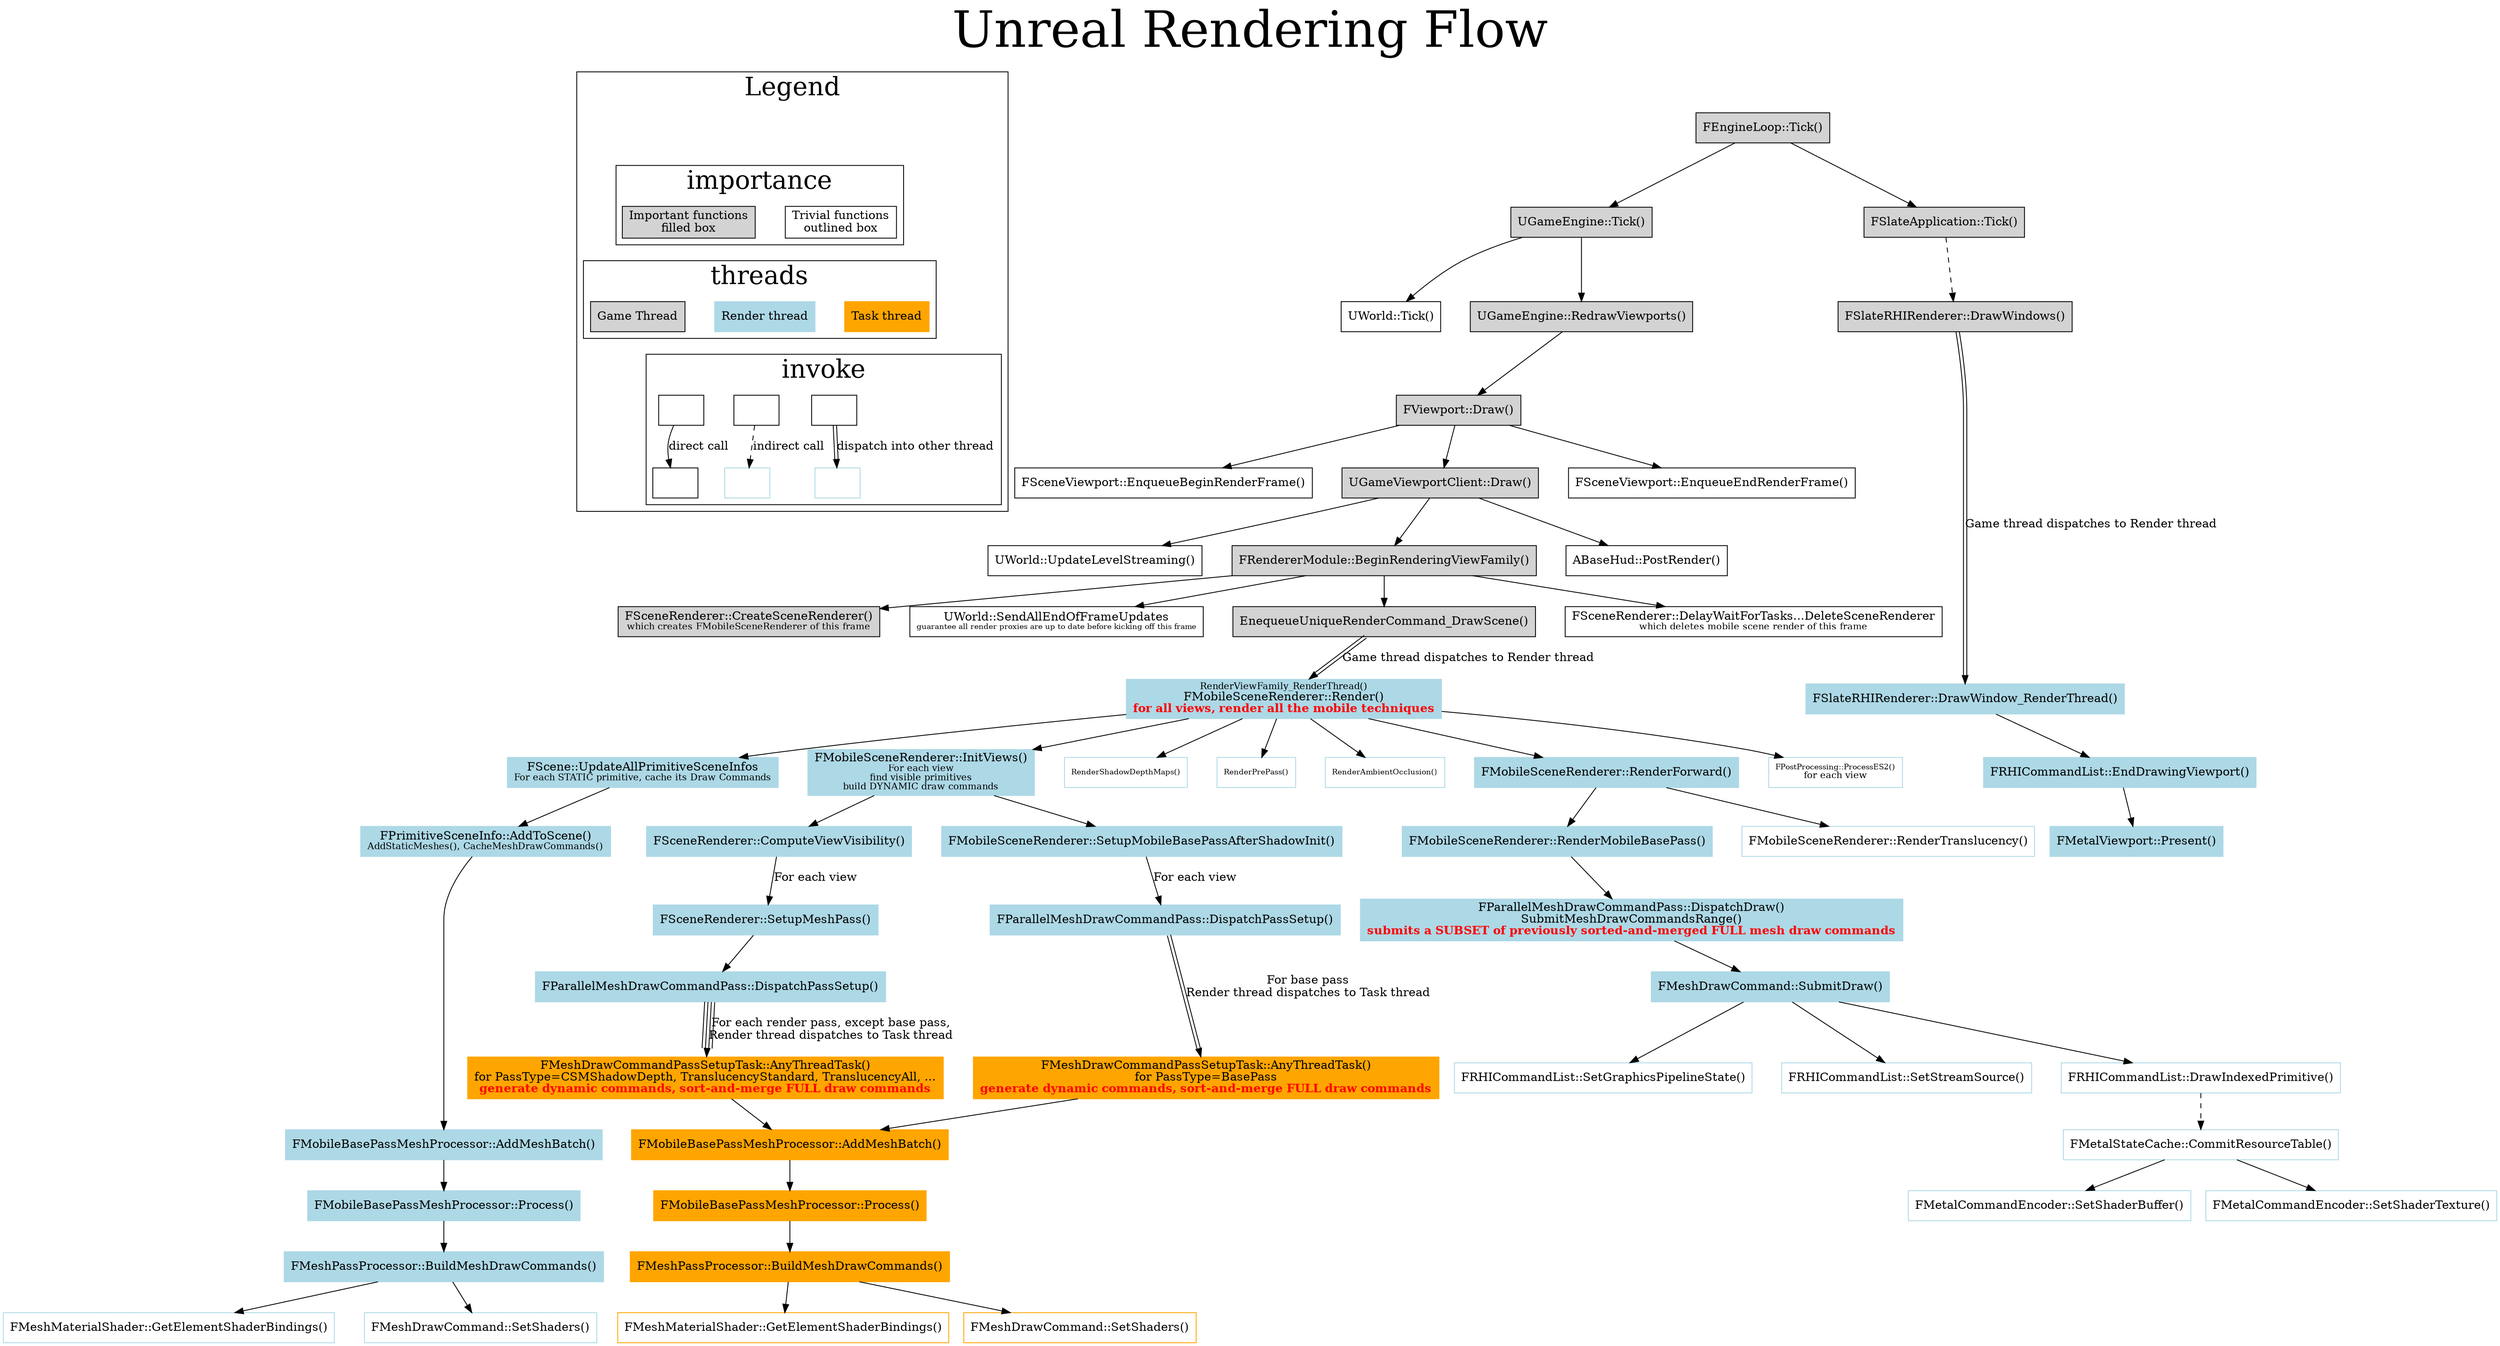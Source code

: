 digraph {

    labelloc="t";
    fontsize  = 60 // Make title stand out by giving a large font size
    label="Unreal Rendering Flow";

    rankdir="TD";

    
    subgraph cluster_01 { 
        label = "Legend";
        fontsize  = 30

        subgraph cluster_01 {
            label="threads";

            Game_Thread[label="Game Thread", shape=box, style="filled"]
            Render_thread[label="Render thread", shape=box, style="filled", color=lightblue]
            Task_thread[label="Task thread", shape=box, style="filled", color=orange]
            {
                rank = same;
                edge[style=invis];
                Game_Thread -> Render_thread -> Task_thread
                rankdir = LR;
            }
        }

        subgraph cluster_02 {
            label="importance"

            important[label=<Important functions<br/>filled box>, shape=box, style="filled"]
            trivial[label=<Trivial functions<br/>outlined box>, shape=box]
            {
                rank = same;
                edge[style=invis];
                important -> trivial
                rankdir = LR;
            }
        }


        subgraph cluster_03 {
            label="invoke"
            empty1[label="", shape=box]
            empty2[label="", shape=box]
            empty1 -> empty2[label="direct call"]

            empty5[label="", shape=box]
            empty6[label="", shape=box, color=lightblue]
            empty5 -> empty6[label="indirect call" style=dashed]
            
            empty3[label="", shape=box]
            empty4[label="", shape=box, color=lightblue]
            empty3 -> empty4[label=<dispatch into other thread> color="black:invis:black" penwidth=1]
            {
                rank = same;
                edge[style=invis];
                empty1 -> empty5 -> empty3
                rankdir = LR;
            }
        }
        


        {
            edge[style=invis];
            node[style=invis]
            
            row1 -> row2 -> row3;
            row1 -> important;
            row2 -> Game_Thread
            row3 -> empty1
        }

    }

    FEngineLoop_Tick[label="FEngineLoop::Tick()", shape=box, style="filled"]

    UWorld_Tick[label="UWorld::Tick()", shape=box]

    UGameEngine_Tick[label="UGameEngine::Tick()", shape=box, style="filled"]
    UGameEngine_RedrawViewports[label="UGameEngine::RedrawViewports()", shape=box, style="filled"]

    FSlateApplication_Tick[label="FSlateApplication::Tick()", shape=box, style="filled"]
    FSlateRHIRenderer_DrawWindows[label="FSlateRHIRenderer::DrawWindows()", shape=box, style="filled"]

    FSlateRHIRenderer_DrawWindow_RenderThread[label="FSlateRHIRenderer::DrawWindow_RenderThread()", shape=box, style="filled", color="lightblue"]

    FRHICommandList_EndDrawingViewport[label="FRHICommandList::EndDrawingViewport()", shape=box, style="filled", color="lightblue"]

    FMetalViewport_Present[label="FMetalViewport::Present()", shape=box, style="filled", color="lightblue"]

    FViewport_Draw[label="FViewport::Draw()", shape=box, style="filled"]
    FSceneViewport_EnqueueBeginRenderFrame[label="FSceneViewport::EnqueueBeginRenderFrame()", shape=box]
    UGameViewportClient_Draw[label="UGameViewportClient::Draw()", shape=box, style="filled"]
    FSceneViewport_EnqueueEndRenderFrame[label="FSceneViewport::EnqueueEndRenderFrame()", shape=box]

    UWorld_UpdateLevelStreaming[label="UWorld::UpdateLevelStreaming()", shape=box]
    FRendererModule_BeginRenderingViewFamily[label="FRendererModule::BeginRenderingViewFamily()", shape=box, style="filled"]
    ABaseHud_PostRender[label="ABaseHud::PostRender()", shape=box]

    UWorld_SendAllEndOfFrameUpdates[label=<UWorld::SendAllEndOfFrameUpdates<br/><font POINT-SIZE="9">guarantee all render proxies are up to date before kicking off this frame</font>>, shape=box]
    FSceneRenderer_CreateSceneRenderer[label=<FSceneRenderer::CreateSceneRenderer()<br/><font POINT-SIZE="11">which creates FMobileSceneRenderer of this frame</font>>, shape=box, style="filled"]
    EnequeueRenderCommand_DrawScene[label=<EnequeueUniqueRenderCommand_DrawScene()>, shape=box, style="filled"]
    DeleteSceneRenderer[label=<FSceneRenderer::DelayWaitForTasks...DeleteSceneRenderer<br/><font POINT-SIZE="11">which deletes mobile scene render of this frame</font>>, shape=box]

    FMobileSceneRenderer_Render[label=<<font POINT-SIZE="11">RenderViewFamily_RenderThread()<br/></font>FMobileSceneRenderer::Render()<br/><b><font color="red">for all views, render all the mobile techniques</font></b>>, shape=box, style="filled" color=lightblue]

    FScene_UpdateAllPrimitiveSceneInfos[label=<FScene::UpdateAllPrimitiveSceneInfos<br/><font POINT-SIZE="11">For each STATIC primitive, cache its Draw Commands</font>>, shape=box, style="filled" color=lightblue]

    FMobileSceneRenderer_InitViews[label=<FMobileSceneRenderer::InitViews()<br/><font POINT-SIZE="11">For each view<br/>find visible primitives<br/>build DYNAMIC draw commands</font>>, shape=box, style="filled" color=lightblue]


    
    FSceneRenderer_ComputeViewVisibility[label=<FSceneRenderer::ComputeViewVisibility()>, shape=box, style="filled" color=lightblue]

    FSceneRenderer_SetupMeshPass[label=<FSceneRenderer::SetupMeshPass()>, shape=box, style="filled" color=lightblue]


    FMobileSceneRenderer_SetupMobileBasePassAfterShadowInit[label=<FMobileSceneRenderer::SetupMobileBasePassAfterShadowInit()>, shape=box, style="filled" color=lightblue]

    FMeshDrawCommandPassSetupTask_AnyThreadTask_OtherPass[label=<FMeshDrawCommandPassSetupTask::AnyThreadTask()<br/>for PassType=CSMShadowDepth, TranslucencyStandard, TranslucencyAll, ...<br/><b><font color="red">generate dynamic commands, sort-and-merge FULL draw commands</font></b>>, shape=box, style="filled" color=orange]

    FMeshDrawCommandPassSetupTask_AnyThreadTask_BasePass[label=<FMeshDrawCommandPassSetupTask::AnyThreadTask()<br/>for PassType=BasePass<br/><b><font color="red">generate dynamic commands, sort-and-merge FULL draw commands</font></b>>, shape=box, style="filled" color=orange]

    FSceneRenderer_RenderShadowDepthMaps[label=<RenderShadowDepthMaps()>, shape=box, color=lightblue fontsize=9]
    
    FMobileSceneRenderer_RenderPrePass[label=<RenderPrePass()>, shape=box, color=lightblue fontsize=9]

    FMobileSceneRenderer_RenderAmbientOcclusion[label=<RenderAmbientOcclusion()>, shape=box, color=lightblue fontsize=9]

    FMobileSceneRenderer_RenderForward[label=<FMobileSceneRenderer::RenderForward()>, shape=box, style="filled" color=lightblue]

    FPostProcessing_ProcessES2[label=<FPostProcessing::ProcessES2()<br/><font POINT-SIZE="11">for each view</font>>, shape=box, color=lightblue fontsize=9]

    FMobileSceneRenderer_RenderMobileBasePass[label=<FMobileSceneRenderer::RenderMobileBasePass()>, shape=box, style="filled" color=lightblue]

    FMobileSceneRenderer_RenderTranslucency[label=<FMobileSceneRenderer::RenderTranslucency()>, shape=box, color=lightblue]


    FPrimitiveSceneInfo_AddToScene[label=<FPrimitiveSceneInfo::AddToScene()<br/><font POINT-SIZE="11">AddStaticMeshes(), CacheMeshDrawCommands()</font>>, shape=box, style="filled" color=lightblue]

    FParallelMeshDrawCommandPass_DispatchPassSetup_BasePass[label=<FParallelMeshDrawCommandPass::DispatchPassSetup()>, shape=box, style="filled" color=lightblue]
    FParallelMeshDrawCommandPass_DispatchPassSetup_OtherPass[label=<FParallelMeshDrawCommandPass::DispatchPassSetup()>, shape=box, style="filled" color=lightblue]
    FParallelMeshDrawCommandPass_DispatchDraw[label=<FParallelMeshDrawCommandPass::DispatchDraw()<br/>SubmitMeshDrawCommandsRange()<br/><b><font color="red">submits a SUBSET of previously sorted-and-merged FULL mesh draw commands</font></b>>, shape=box, style="filled" color=lightblue]



    FMobileBasePassMeshProcessor_AddMeshBatch[label=<FMobileBasePassMeshProcessor::AddMeshBatch()>, shape=box, style="filled" color=lightblue]
    FMobileBasePassMeshProcessor_Process[label=<FMobileBasePassMeshProcessor::Process()>, shape=box, style="filled" color=lightblue]
    FMeshPassProcessor_BuildMeshDrawCommands[label=<FMeshPassProcessor::BuildMeshDrawCommands()>, shape=box, style="filled" color=lightblue]
    FMeshMaterialShader_GetElementShaderBindings[label=<FMeshMaterialShader::GetElementShaderBindings()>, shape=box, color=lightblue]
    FMeshDrawCommand_SetShaders[label=<FMeshDrawCommand::SetShaders()>, shape=box, color=lightblue]

    FMobileBasePassMeshProcessor_AddMeshBatch_TaskThread[label=<FMobileBasePassMeshProcessor::AddMeshBatch()>, shape=box, style="filled" color=orange]
    FMobileBasePassMeshProcessor_Process_TaskThread[label=<FMobileBasePassMeshProcessor::Process()>, shape=box, style="filled" color=orange]
    FMeshPassProcessor_BuildMeshDrawCommands_TaskThread[label=<FMeshPassProcessor::BuildMeshDrawCommands()>, shape=box, style="filled" color=orange]
    FMeshMaterialShader_GetElementShaderBindings_TaskThread[label=<FMeshMaterialShader::GetElementShaderBindings()>, shape=box, color=orange]
    FMeshDrawCommand_SetShaders_TaskThread[label=<FMeshDrawCommand::SetShaders()>, shape=box, color=orange]


    FMeshDrawCommand_SubmitDraw[label=<FMeshDrawCommand::SubmitDraw()>, shape=box, color=lightblue, style="filled"]

    FRHICommandList_SetGraphicsPipelineState[label=<FRHICommandList::SetGraphicsPipelineState()>, shape=box, color=lightblue]
    FRHICommandList_SetStreamSource[label=<FRHICommandList::SetStreamSource()>, shape=box, color=lightblue]
    FRHICommandList_DrawIndexedPrimitive[label=<FRHICommandList::DrawIndexedPrimitive()>, shape=box, color=lightblue]


    FMetalStateCache_CommitResourceTable[label=<FMetalStateCache::CommitResourceTable()>, shape=box, color=lightblue]

    FMetalCommandEncoder_SetShaderBuffer[label=<FMetalCommandEncoder::SetShaderBuffer()>, shape=box, color=lightblue]
    FMetalCommandEncoder_SetShaderTexture[label=<FMetalCommandEncoder::SetShaderTexture()>, shape=box, color=lightblue]




    {
        FEngineLoop_Tick -> UGameEngine_Tick
        FEngineLoop_Tick -> FSlateApplication_Tick
        FSlateApplication_Tick -> FSlateRHIRenderer_DrawWindows[style=dashed]
        FSlateRHIRenderer_DrawWindows -> FSlateRHIRenderer_DrawWindow_RenderThread[label="Game thread dispatches to Render thread" color="black:invis:black" penwidth=1]
        FSlateRHIRenderer_DrawWindow_RenderThread -> FRHICommandList_EndDrawingViewport
        FRHICommandList_EndDrawingViewport -> FMetalViewport_Present

        UGameEngine_Tick -> UWorld_Tick
        UGameEngine_Tick -> UGameEngine_RedrawViewports
        {
            rank = same;
            // Here you enforce the desired order with "invisible" edges and arrowheads
            edge[style=invis];
            UWorld_Tick -> UGameEngine_RedrawViewports
            rankdir = LR;
        }

        UGameEngine_RedrawViewports -> FViewport_Draw

        FViewport_Draw -> FSceneViewport_EnqueueBeginRenderFrame
        FViewport_Draw -> UGameViewportClient_Draw
        FViewport_Draw -> FSceneViewport_EnqueueEndRenderFrame
        {
            rank = same;
            // Here you enforce the desired order with "invisible" edges and arrowheads
            edge[style=invis];
            FSceneViewport_EnqueueBeginRenderFrame -> UGameViewportClient_Draw -> FSceneViewport_EnqueueEndRenderFrame
            rankdir = LR;
        }

        UGameViewportClient_Draw -> UWorld_UpdateLevelStreaming
        UGameViewportClient_Draw -> FRendererModule_BeginRenderingViewFamily
        UGameViewportClient_Draw -> ABaseHud_PostRender
        {
            rank = same;
            // Here you enforce the desired order with "invisible" edges and arrowheads
            edge[style=invis];
            UWorld_UpdateLevelStreaming -> FRendererModule_BeginRenderingViewFamily -> ABaseHud_PostRender
        }

        FRendererModule_BeginRenderingViewFamily -> FSceneRenderer_CreateSceneRenderer
        FRendererModule_BeginRenderingViewFamily -> UWorld_SendAllEndOfFrameUpdates
        FRendererModule_BeginRenderingViewFamily -> EnequeueRenderCommand_DrawScene
        FRendererModule_BeginRenderingViewFamily -> DeleteSceneRenderer
        {
            rank = same;
            // Here you enforce the desired order with "invisible" edges and arrowheads
            edge[style=invis];
            FSceneRenderer_CreateSceneRenderer -> UWorld_SendAllEndOfFrameUpdates -> EnequeueRenderCommand_DrawScene -> DeleteSceneRenderer
            rankdir = LR;
        }

        EnequeueRenderCommand_DrawScene -> FMobileSceneRenderer_Render [label="Game thread dispatches to Render thread" color="black:invis:black" penwidth=1]

        EnequeueRenderCommand_DrawScene -> FSlateRHIRenderer_DrawWindow_RenderThread[style=invis]

        FMobileSceneRenderer_Render -> FScene_UpdateAllPrimitiveSceneInfos
        FMobileSceneRenderer_Render -> FMobileSceneRenderer_InitViews
        FMobileSceneRenderer_Render -> FSceneRenderer_RenderShadowDepthMaps
        FMobileSceneRenderer_Render -> FMobileSceneRenderer_RenderPrePass
        FMobileSceneRenderer_Render -> FMobileSceneRenderer_RenderAmbientOcclusion
        FMobileSceneRenderer_Render -> FMobileSceneRenderer_RenderForward
        FMobileSceneRenderer_Render -> FPostProcessing_ProcessES2
        {
            rank = same;
            // Here you enforce the desired order with "invisible" edges and arrowheads
            edge[style=invis];
            FScene_UpdateAllPrimitiveSceneInfos -> FMobileSceneRenderer_InitViews -> FSceneRenderer_RenderShadowDepthMaps -> FMobileSceneRenderer_RenderPrePass -> FMobileSceneRenderer_RenderAmbientOcclusion -> FMobileSceneRenderer_RenderForward -> FPostProcessing_ProcessES2
            rankdir = LR;
        }

        FScene_UpdateAllPrimitiveSceneInfos -> FPrimitiveSceneInfo_AddToScene

        FPrimitiveSceneInfo_AddToScene -> FMobileBasePassMeshProcessor_AddMeshBatch

        FMobileBasePassMeshProcessor_AddMeshBatch -> FMobileBasePassMeshProcessor_Process -> FMeshPassProcessor_BuildMeshDrawCommands

        FMeshPassProcessor_BuildMeshDrawCommands -> FMeshMaterialShader_GetElementShaderBindings
        FMeshPassProcessor_BuildMeshDrawCommands -> FMeshDrawCommand_SetShaders
        {
            rank = same;
            // Here you enforce the desired order with "invisible" edges and arrowheads
            edge[style=invis];
            FMeshMaterialShader_GetElementShaderBindings -> FMeshDrawCommand_SetShaders
            rankdir = LR;
        }

        FMobileSceneRenderer_InitViews -> FSceneRenderer_ComputeViewVisibility
        FMobileSceneRenderer_InitViews -> FMobileSceneRenderer_SetupMobileBasePassAfterShadowInit
        {
            rank = same;
            // Here you enforce the desired order with "invisible" edges and arrowheads
            edge[style=invis];
            FSceneRenderer_ComputeViewVisibility -> FMobileSceneRenderer_SetupMobileBasePassAfterShadowInit
            rankdir = LR;
        }

        FSceneRenderer_ComputeViewVisibility -> FSceneRenderer_SetupMeshPass [label=<For each view>]
        FSceneRenderer_SetupMeshPass -> FParallelMeshDrawCommandPass_DispatchPassSetup_OtherPass
        FParallelMeshDrawCommandPass_DispatchPassSetup_OtherPass -> FMeshDrawCommandPassSetupTask_AnyThreadTask_OtherPass [label=<For each render pass, except base pass,<br/>Render thread dispatches to Task thread> color="black:invis:black:invis:black:invis:black" penwidth=1]
        FMobileSceneRenderer_SetupMobileBasePassAfterShadowInit -> FParallelMeshDrawCommandPass_DispatchPassSetup_BasePass [label=<For each view>]
        FParallelMeshDrawCommandPass_DispatchPassSetup_BasePass -> FMeshDrawCommandPassSetupTask_AnyThreadTask_BasePass [label=<For base pass<br/>Render thread dispatches to Task thread> color="black:invis:black" penwidth=1]
        {
            rank = same;
            // Here you enforce the desired order with "invisible" edges and arrowheads
            edge[style=invis];
            FMeshDrawCommandPassSetupTask_AnyThreadTask_OtherPass -> FMeshDrawCommandPassSetupTask_AnyThreadTask_BasePass
            rankdir = LR;
        }


        FMeshDrawCommandPassSetupTask_AnyThreadTask_BasePass -> FMobileBasePassMeshProcessor_AddMeshBatch_TaskThread
        FMeshDrawCommandPassSetupTask_AnyThreadTask_OtherPass -> FMobileBasePassMeshProcessor_AddMeshBatch_TaskThread

        FMobileBasePassMeshProcessor_AddMeshBatch_TaskThread -> FMobileBasePassMeshProcessor_Process_TaskThread -> FMeshPassProcessor_BuildMeshDrawCommands_TaskThread

        FMeshPassProcessor_BuildMeshDrawCommands_TaskThread -> FMeshMaterialShader_GetElementShaderBindings_TaskThread
        FMeshPassProcessor_BuildMeshDrawCommands_TaskThread -> FMeshDrawCommand_SetShaders_TaskThread
        
        {
            rank = same;
            edge[style=invis];
            FMobileBasePassMeshProcessor_AddMeshBatch -> FMobileBasePassMeshProcessor_AddMeshBatch_TaskThread
            rankdir = LR;
        }


        FMobileSceneRenderer_RenderForward -> FMobileSceneRenderer_RenderMobileBasePass
        FMobileSceneRenderer_RenderForward -> FMobileSceneRenderer_RenderTranslucency
        {
            rank = same;
            // Here you enforce the desired order with "invisible" edges and arrowheads
            edge[style=invis];
            FMobileSceneRenderer_RenderMobileBasePass -> FMobileSceneRenderer_RenderTranslucency
            rankdir = LR;
        }

        FMobileSceneRenderer_RenderMobileBasePass -> FParallelMeshDrawCommandPass_DispatchDraw

        FParallelMeshDrawCommandPass_DispatchDraw -> FMeshDrawCommand_SubmitDraw

        FMeshDrawCommand_SubmitDraw -> FRHICommandList_SetGraphicsPipelineState
        FMeshDrawCommand_SubmitDraw -> FRHICommandList_SetStreamSource
        FMeshDrawCommand_SubmitDraw -> FRHICommandList_DrawIndexedPrimitive
        {
            rank = same;
            // Here you enforce the desired order with "invisible" edges and arrowheads
            edge[style=invis];
            FRHICommandList_SetGraphicsPipelineState -> FRHICommandList_SetStreamSource -> FRHICommandList_DrawIndexedPrimitive
            rankdir = LR;
        }

        FRHICommandList_DrawIndexedPrimitive -> FMetalStateCache_CommitResourceTable [style=dashed]
        FMetalStateCache_CommitResourceTable -> FMetalCommandEncoder_SetShaderBuffer
        FMetalStateCache_CommitResourceTable -> FMetalCommandEncoder_SetShaderTexture
    }

    
}